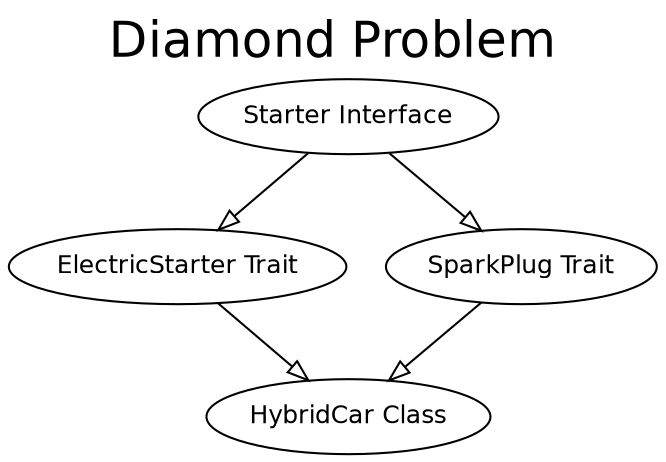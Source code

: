 digraph G {
	/* default settings */
	graph [fontname="Helvetica", fontsize=24];
	node [fontname="Helvetica", fontsize=12];
	edge [arrowhead=onormal,fontname="Helvetica"];
	labelloc="t";
    label="Diamond Problem";

	/* nodes */
	starter [label="Starter Interface"];
	electricStarter [label="ElectricStarter Trait"];
	sparkPlug [label="SparkPlug Trait"];
	hybridCar [label="HybridCar Class"];
	
	starter -> electricStarter;
	starter -> sparkPlug;
	electricStarter -> hybridCar;
	sparkPlug -> hybridCar;
}